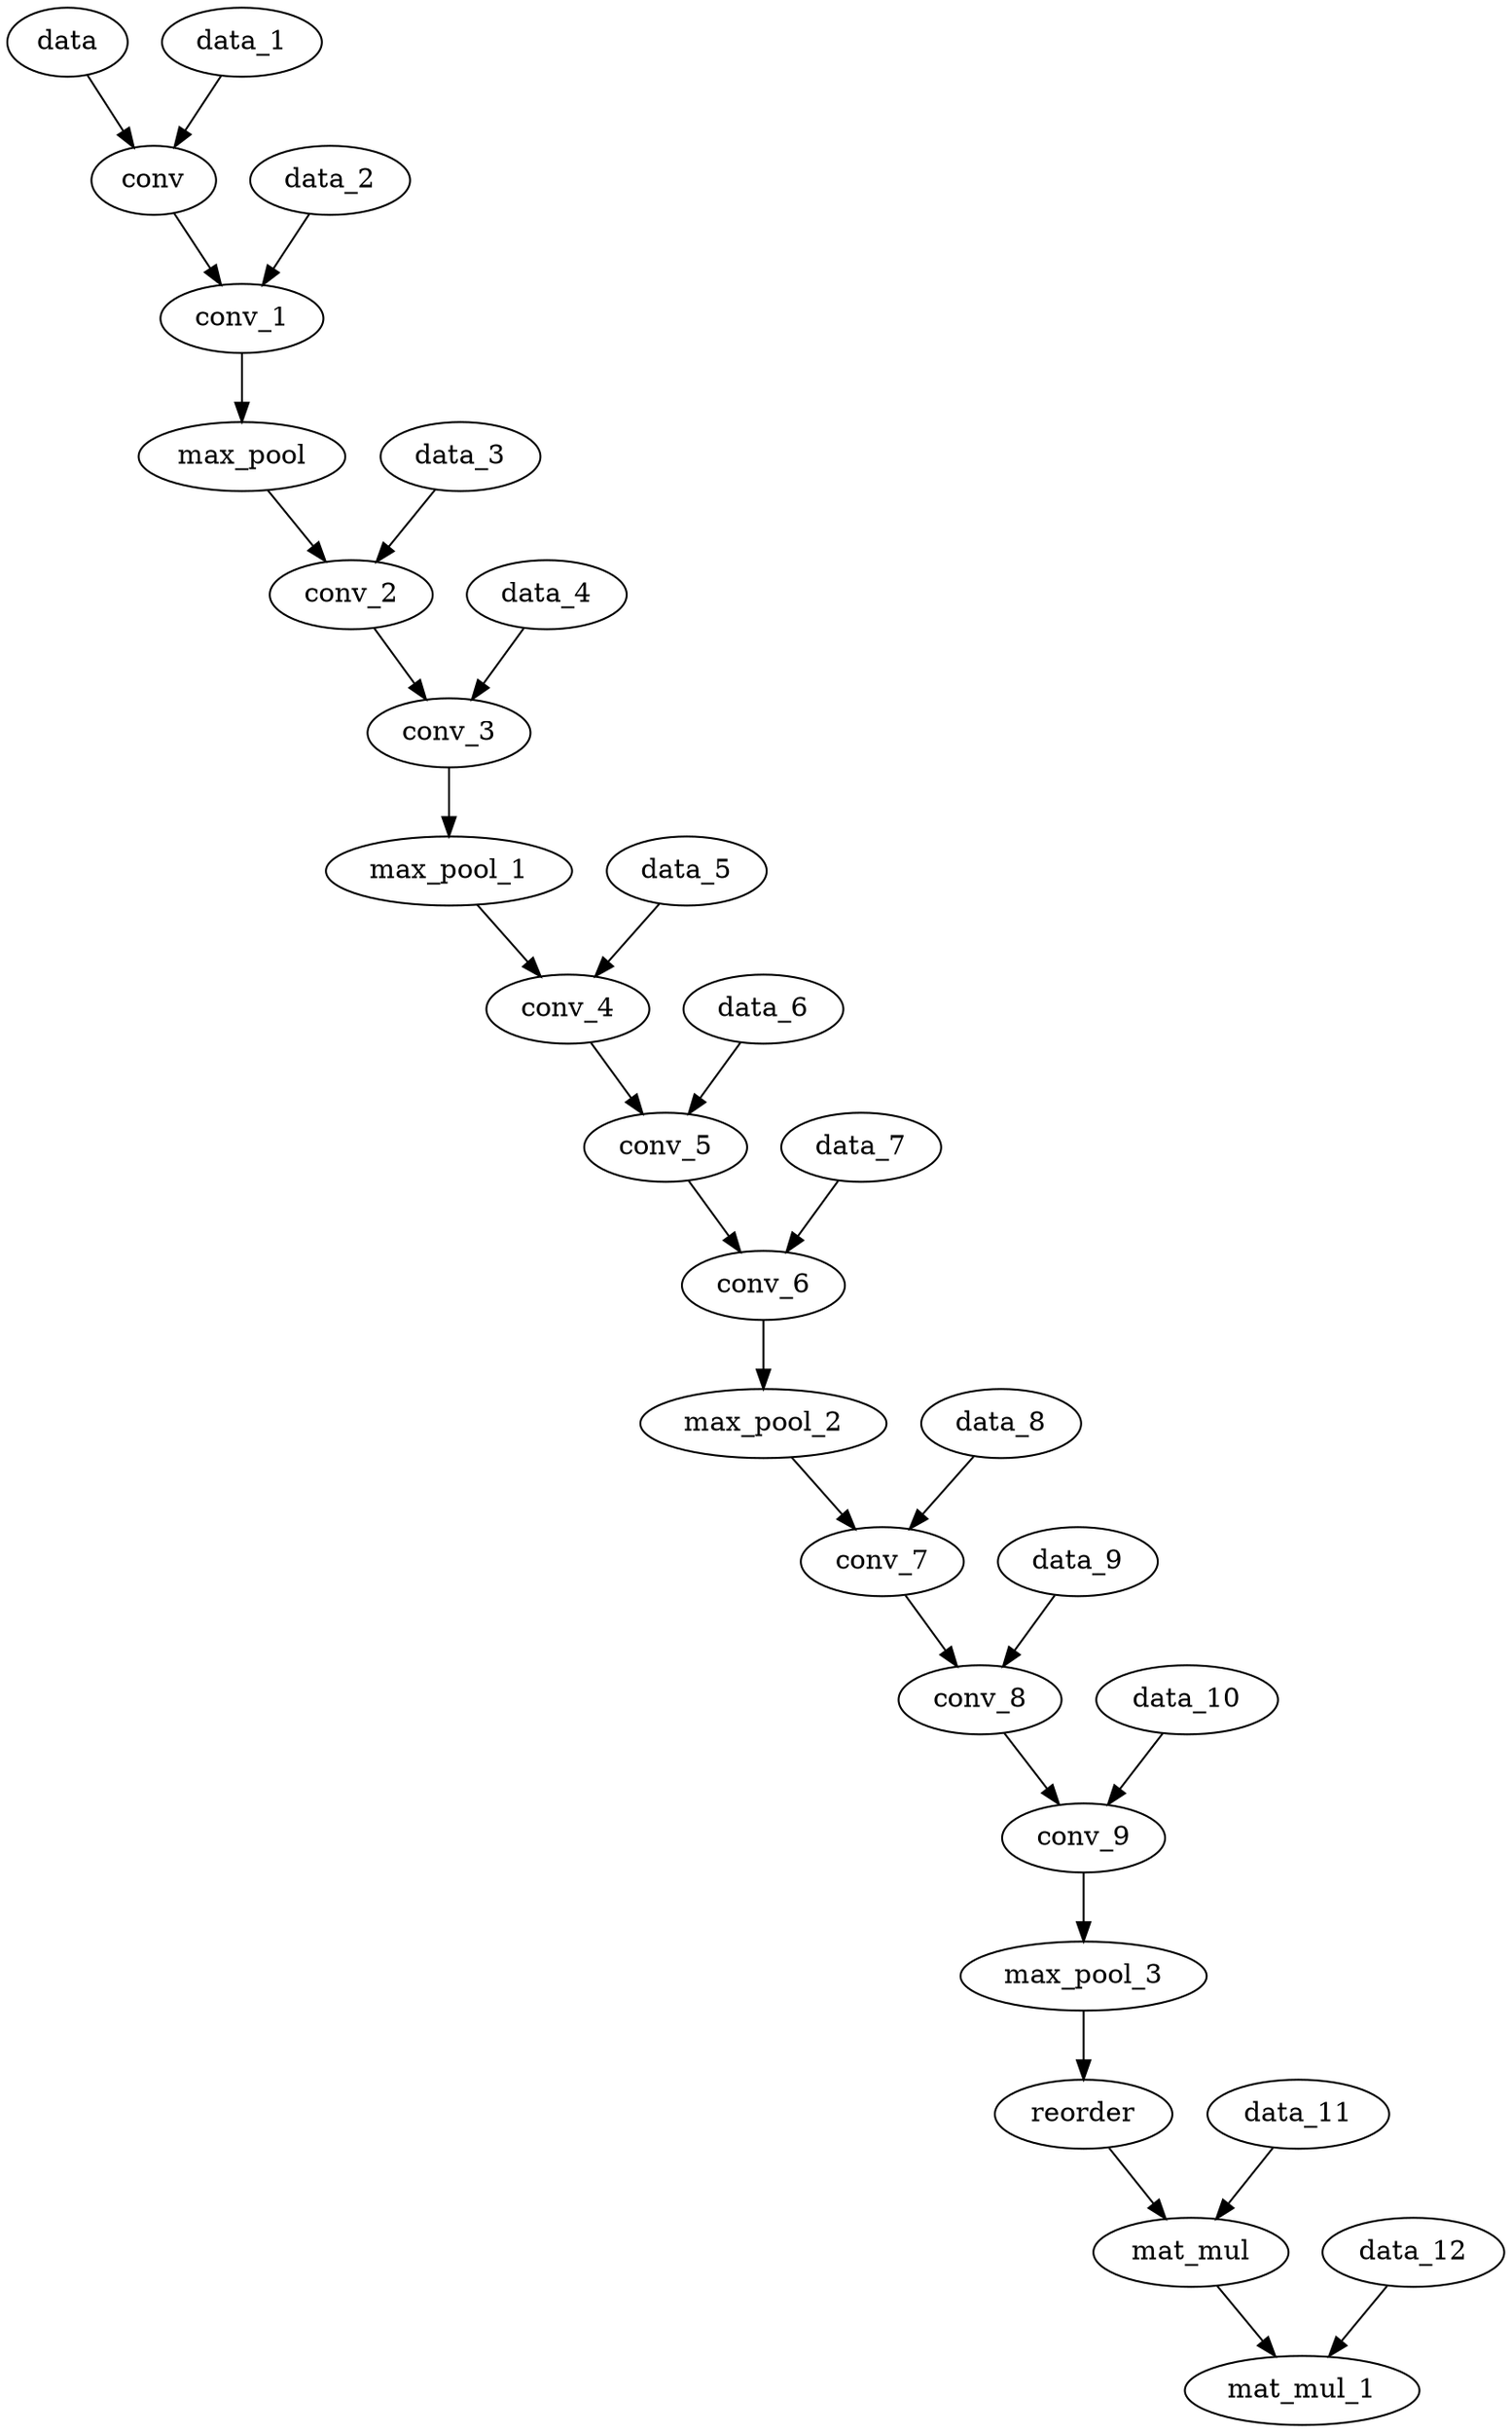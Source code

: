 digraph G {
0[label="data"];
1[label="data_1"];
2[label="conv"];
3[label="data_2"];
4[label="conv_1"];
5[label="max_pool"];
6[label="data_3"];
7[label="conv_2"];
8[label="data_4"];
9[label="conv_3"];
10[label="max_pool_1"];
11[label="data_5"];
12[label="conv_4"];
13[label="data_6"];
14[label="conv_5"];
15[label="data_7"];
16[label="conv_6"];
17[label="max_pool_2"];
18[label="data_8"];
19[label="conv_7"];
20[label="data_9"];
21[label="conv_8"];
22[label="data_10"];
23[label="conv_9"];
24[label="max_pool_3"];
25[label="reorder"];
26[label="data_11"];
27[label="mat_mul"];
28[label="data_12"];
29[label="mat_mul_1"];
0->2 ;
1->2 ;
2->4 ;
3->4 ;
4->5 ;
5->7 ;
6->7 ;
7->9 ;
8->9 ;
9->10 ;
10->12 ;
11->12 ;
12->14 ;
13->14 ;
14->16 ;
15->16 ;
16->17 ;
17->19 ;
18->19 ;
19->21 ;
20->21 ;
21->23 ;
22->23 ;
23->24 ;
24->25 ;
25->27 ;
26->27 ;
27->29 ;
28->29 ;
}
